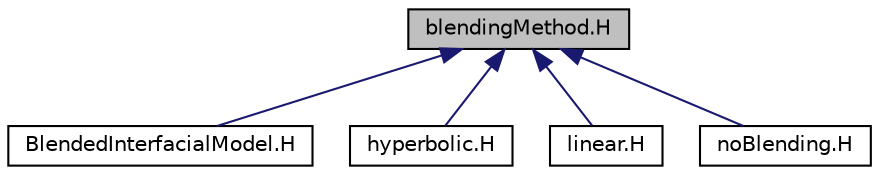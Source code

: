digraph "blendingMethod.H"
{
  bgcolor="transparent";
  edge [fontname="Helvetica",fontsize="10",labelfontname="Helvetica",labelfontsize="10"];
  node [fontname="Helvetica",fontsize="10",shape=record];
  Node4 [label="blendingMethod.H",height=0.2,width=0.4,color="black", fillcolor="grey75", style="filled", fontcolor="black"];
  Node4 -> Node5 [dir="back",color="midnightblue",fontsize="10",style="solid",fontname="Helvetica"];
  Node5 [label="BlendedInterfacialModel.H",height=0.2,width=0.4,color="black",URL="$a01595.html"];
  Node4 -> Node6 [dir="back",color="midnightblue",fontsize="10",style="solid",fontname="Helvetica"];
  Node6 [label="hyperbolic.H",height=0.2,width=0.4,color="black",URL="$a01610.html"];
  Node4 -> Node7 [dir="back",color="midnightblue",fontsize="10",style="solid",fontname="Helvetica"];
  Node7 [label="linear.H",height=0.2,width=0.4,color="black",URL="$a01616.html"];
  Node4 -> Node8 [dir="back",color="midnightblue",fontsize="10",style="solid",fontname="Helvetica"];
  Node8 [label="noBlending.H",height=0.2,width=0.4,color="black",URL="$a01622.html"];
}
